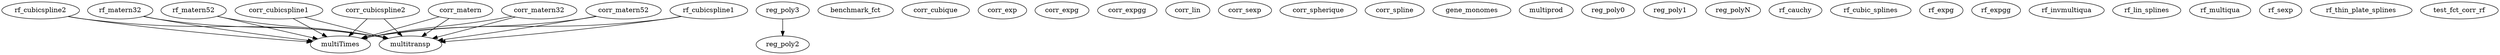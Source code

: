 /* Created by mdot for Matlab */
digraph m2html {
  corr_cubicspline1 -> multiTimes;
  corr_cubicspline1 -> multitransp;
  corr_cubicspline2 -> multiTimes;
  corr_cubicspline2 -> multitransp;
  corr_matern -> multiTimes;
  corr_matern -> multitransp;
  corr_matern32 -> multiTimes;
  corr_matern32 -> multitransp;
  corr_matern52 -> multiTimes;
  corr_matern52 -> multitransp;
  reg_poly3 -> reg_poly2;
  rf_cubicspline1 -> multiTimes;
  rf_cubicspline1 -> multitransp;
  rf_cubicspline2 -> multiTimes;
  rf_cubicspline2 -> multitransp;
  rf_matern32 -> multiTimes;
  rf_matern32 -> multitransp;
  rf_matern52 -> multiTimes;
  rf_matern52 -> multitransp;

  benchmark_fct [URL="benchmark_fct.html"];
  corr_cubicspline1 [URL="corr_cubicspline1.html"];
  corr_cubicspline2 [URL="corr_cubicspline2.html"];
  corr_cubique [URL="corr_cubique.html"];
  corr_exp [URL="corr_exp.html"];
  corr_expg [URL="corr_expg.html"];
  corr_expgg [URL="corr_expgg.html"];
  corr_lin [URL="corr_lin.html"];
  corr_matern [URL="corr_matern.html"];
  corr_matern32 [URL="corr_matern32.html"];
  corr_matern52 [URL="corr_matern52.html"];
  corr_sexp [URL="corr_sexp.html"];
  corr_spherique [URL="corr_spherique.html"];
  corr_spline [URL="corr_spline.html"];
  gene_monomes [URL="gene_monomes.html"];
  multiTimes [URL="multiTimes.html"];
  multiprod [URL="multiprod.html"];
  multitransp [URL="multitransp.html"];
  reg_poly0 [URL="reg_poly0.html"];
  reg_poly1 [URL="reg_poly1.html"];
  reg_poly2 [URL="reg_poly2.html"];
  reg_poly3 [URL="reg_poly3.html"];
  reg_polyN [URL="reg_polyN.html"];
  rf_cauchy [URL="rf_cauchy.html"];
  rf_cubic_splines [URL="rf_cubic_splines.html"];
  rf_cubicspline1 [URL="rf_cubicspline1.html"];
  rf_cubicspline2 [URL="rf_cubicspline2.html"];
  rf_expg [URL="rf_expg.html"];
  rf_expgg [URL="rf_expgg.html"];
  rf_invmultiqua [URL="rf_invmultiqua.html"];
  rf_lin_splines [URL="rf_lin_splines.html"];
  rf_matern32 [URL="rf_matern32.html"];
  rf_matern52 [URL="rf_matern52.html"];
  rf_multiqua [URL="rf_multiqua.html"];
  rf_sexp [URL="rf_sexp.html"];
  rf_thin_plate_splines [URL="rf_thin_plate_splines.html"];
  test_fct_corr_rf [URL="test_fct_corr_rf.html"];
}